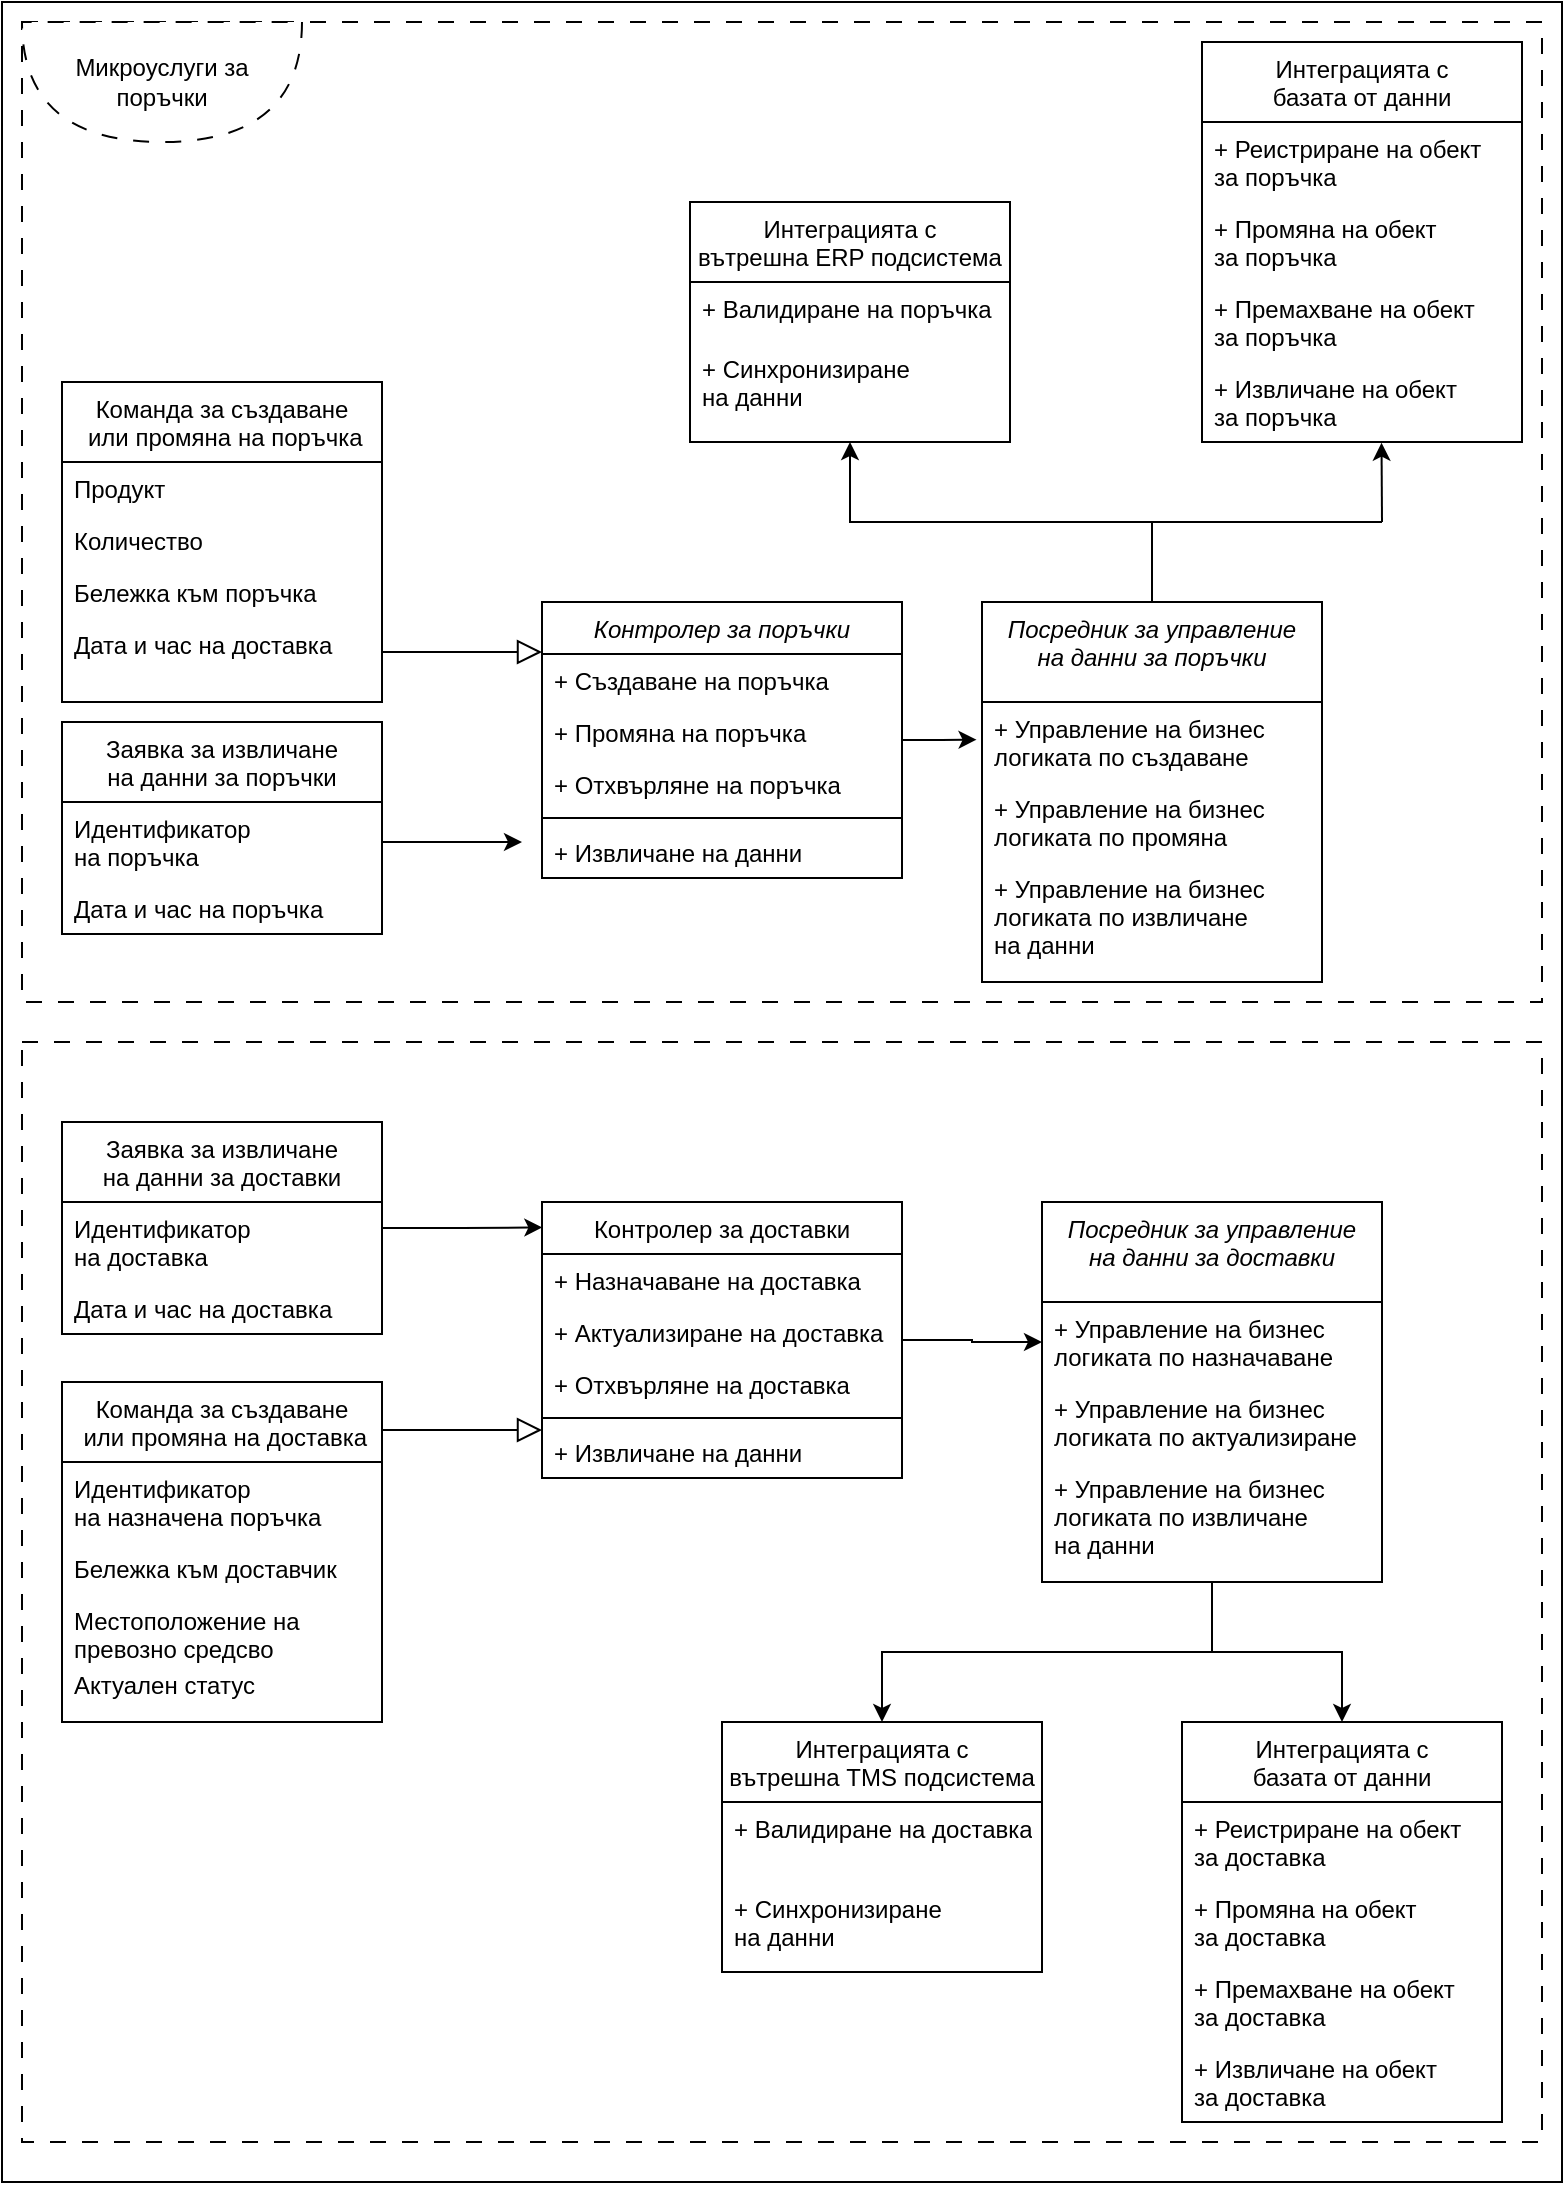 <mxfile version="26.0.9">
  <diagram id="C5RBs43oDa-KdzZeNtuy" name="Page-1">
    <mxGraphModel dx="1235" dy="1763" grid="1" gridSize="10" guides="1" tooltips="1" connect="1" arrows="1" fold="1" page="1" pageScale="1" pageWidth="827" pageHeight="1169" math="0" shadow="0">
      <root>
        <mxCell id="WIyWlLk6GJQsqaUBKTNV-0" />
        <mxCell id="WIyWlLk6GJQsqaUBKTNV-1" parent="WIyWlLk6GJQsqaUBKTNV-0" />
        <mxCell id="S2_QrUzKiXi8o2pbdPD4-12" value="" style="rounded=0;whiteSpace=wrap;html=1;" vertex="1" parent="WIyWlLk6GJQsqaUBKTNV-1">
          <mxGeometry y="-170" width="780" height="1090" as="geometry" />
        </mxCell>
        <mxCell id="S2_QrUzKiXi8o2pbdPD4-74" value="Контролер за поръчки" style="swimlane;fontStyle=2;align=center;verticalAlign=top;childLayout=stackLayout;horizontal=1;startSize=26;horizontalStack=0;resizeParent=1;resizeLast=0;collapsible=1;marginBottom=0;rounded=0;shadow=0;strokeWidth=1;" vertex="1" parent="WIyWlLk6GJQsqaUBKTNV-1">
          <mxGeometry x="270" y="130" width="180" height="138" as="geometry">
            <mxRectangle x="230" y="140" width="160" height="26" as="alternateBounds" />
          </mxGeometry>
        </mxCell>
        <mxCell id="S2_QrUzKiXi8o2pbdPD4-75" value="+ Създаване на поръчка" style="text;align=left;verticalAlign=top;spacingLeft=4;spacingRight=4;overflow=hidden;rotatable=0;points=[[0,0.5],[1,0.5]];portConstraint=eastwest;" vertex="1" parent="S2_QrUzKiXi8o2pbdPD4-74">
          <mxGeometry y="26" width="180" height="26" as="geometry" />
        </mxCell>
        <mxCell id="S2_QrUzKiXi8o2pbdPD4-76" value="+ Промяна на поръчка" style="text;align=left;verticalAlign=top;spacingLeft=4;spacingRight=4;overflow=hidden;rotatable=0;points=[[0,0.5],[1,0.5]];portConstraint=eastwest;rounded=0;shadow=0;html=0;" vertex="1" parent="S2_QrUzKiXi8o2pbdPD4-74">
          <mxGeometry y="52" width="180" height="26" as="geometry" />
        </mxCell>
        <mxCell id="S2_QrUzKiXi8o2pbdPD4-77" value="+ Отхвърляне на поръчка" style="text;align=left;verticalAlign=top;spacingLeft=4;spacingRight=4;overflow=hidden;rotatable=0;points=[[0,0.5],[1,0.5]];portConstraint=eastwest;rounded=0;shadow=0;html=0;" vertex="1" parent="S2_QrUzKiXi8o2pbdPD4-74">
          <mxGeometry y="78" width="180" height="26" as="geometry" />
        </mxCell>
        <mxCell id="S2_QrUzKiXi8o2pbdPD4-78" value="" style="line;html=1;strokeWidth=1;align=left;verticalAlign=middle;spacingTop=-1;spacingLeft=3;spacingRight=3;rotatable=0;labelPosition=right;points=[];portConstraint=eastwest;" vertex="1" parent="S2_QrUzKiXi8o2pbdPD4-74">
          <mxGeometry y="104" width="180" height="8" as="geometry" />
        </mxCell>
        <mxCell id="S2_QrUzKiXi8o2pbdPD4-79" value="+ Извличане на данни" style="text;align=left;verticalAlign=top;spacingLeft=4;spacingRight=4;overflow=hidden;rotatable=0;points=[[0,0.5],[1,0.5]];portConstraint=eastwest;" vertex="1" parent="S2_QrUzKiXi8o2pbdPD4-74">
          <mxGeometry y="112" width="180" height="26" as="geometry" />
        </mxCell>
        <mxCell id="S2_QrUzKiXi8o2pbdPD4-80" value="Команда за създаване&#xa; или промяна на поръчка" style="swimlane;fontStyle=0;align=center;verticalAlign=top;childLayout=stackLayout;horizontal=1;startSize=40;horizontalStack=0;resizeParent=1;resizeLast=0;collapsible=1;marginBottom=0;rounded=0;shadow=0;strokeWidth=1;" vertex="1" parent="WIyWlLk6GJQsqaUBKTNV-1">
          <mxGeometry x="30" y="20" width="160" height="160" as="geometry">
            <mxRectangle x="20" y="120" width="160" height="26" as="alternateBounds" />
          </mxGeometry>
        </mxCell>
        <mxCell id="S2_QrUzKiXi8o2pbdPD4-81" value="Продукт" style="text;align=left;verticalAlign=top;spacingLeft=4;spacingRight=4;overflow=hidden;rotatable=0;points=[[0,0.5],[1,0.5]];portConstraint=eastwest;" vertex="1" parent="S2_QrUzKiXi8o2pbdPD4-80">
          <mxGeometry y="40" width="160" height="26" as="geometry" />
        </mxCell>
        <mxCell id="S2_QrUzKiXi8o2pbdPD4-82" value="Количество" style="text;align=left;verticalAlign=top;spacingLeft=4;spacingRight=4;overflow=hidden;rotatable=0;points=[[0,0.5],[1,0.5]];portConstraint=eastwest;rounded=0;shadow=0;html=0;" vertex="1" parent="S2_QrUzKiXi8o2pbdPD4-80">
          <mxGeometry y="66" width="160" height="26" as="geometry" />
        </mxCell>
        <mxCell id="S2_QrUzKiXi8o2pbdPD4-83" value="Бележка към поръчка" style="text;align=left;verticalAlign=top;spacingLeft=4;spacingRight=4;overflow=hidden;rotatable=0;points=[[0,0.5],[1,0.5]];portConstraint=eastwest;rounded=0;shadow=0;html=0;" vertex="1" parent="S2_QrUzKiXi8o2pbdPD4-80">
          <mxGeometry y="92" width="160" height="26" as="geometry" />
        </mxCell>
        <mxCell id="S2_QrUzKiXi8o2pbdPD4-84" value="Дата и час на доставка" style="text;align=left;verticalAlign=top;spacingLeft=4;spacingRight=4;overflow=hidden;rotatable=0;points=[[0,0.5],[1,0.5]];portConstraint=eastwest;rounded=0;shadow=0;html=0;" vertex="1" parent="S2_QrUzKiXi8o2pbdPD4-80">
          <mxGeometry y="118" width="160" height="26" as="geometry" />
        </mxCell>
        <mxCell id="S2_QrUzKiXi8o2pbdPD4-85" value="" style="endArrow=block;endSize=10;endFill=0;shadow=0;strokeWidth=1;rounded=0;curved=0;edgeStyle=elbowEdgeStyle;elbow=vertical;" edge="1" parent="WIyWlLk6GJQsqaUBKTNV-1" source="S2_QrUzKiXi8o2pbdPD4-80" target="S2_QrUzKiXi8o2pbdPD4-74">
          <mxGeometry width="160" relative="1" as="geometry">
            <mxPoint x="210" y="213" as="sourcePoint" />
            <mxPoint x="210" y="213" as="targetPoint" />
          </mxGeometry>
        </mxCell>
        <mxCell id="S2_QrUzKiXi8o2pbdPD4-86" value="Интеграцията с &#xa;базата от данни" style="swimlane;fontStyle=0;align=center;verticalAlign=top;childLayout=stackLayout;horizontal=1;startSize=40;horizontalStack=0;resizeParent=1;resizeLast=0;collapsible=1;marginBottom=0;rounded=0;shadow=0;strokeWidth=1;" vertex="1" parent="WIyWlLk6GJQsqaUBKTNV-1">
          <mxGeometry x="600" y="-150" width="160" height="200" as="geometry">
            <mxRectangle x="550" y="140" width="160" height="26" as="alternateBounds" />
          </mxGeometry>
        </mxCell>
        <mxCell id="S2_QrUzKiXi8o2pbdPD4-87" value="+ Реистриране на обект&#xa;за поръчка" style="text;align=left;verticalAlign=top;spacingLeft=4;spacingRight=4;overflow=hidden;rotatable=0;points=[[0,0.5],[1,0.5]];portConstraint=eastwest;" vertex="1" parent="S2_QrUzKiXi8o2pbdPD4-86">
          <mxGeometry y="40" width="160" height="40" as="geometry" />
        </mxCell>
        <mxCell id="S2_QrUzKiXi8o2pbdPD4-88" value="+ Промяна на обект&#xa;за поръчка" style="text;align=left;verticalAlign=top;spacingLeft=4;spacingRight=4;overflow=hidden;rotatable=0;points=[[0,0.5],[1,0.5]];portConstraint=eastwest;rounded=0;shadow=0;html=0;" vertex="1" parent="S2_QrUzKiXi8o2pbdPD4-86">
          <mxGeometry y="80" width="160" height="40" as="geometry" />
        </mxCell>
        <mxCell id="S2_QrUzKiXi8o2pbdPD4-89" value="+ Премахване на обект&#xa;за поръчка" style="text;align=left;verticalAlign=top;spacingLeft=4;spacingRight=4;overflow=hidden;rotatable=0;points=[[0,0.5],[1,0.5]];portConstraint=eastwest;rounded=0;shadow=0;html=0;" vertex="1" parent="S2_QrUzKiXi8o2pbdPD4-86">
          <mxGeometry y="120" width="160" height="40" as="geometry" />
        </mxCell>
        <mxCell id="S2_QrUzKiXi8o2pbdPD4-90" value="+ Извличане на обект&#xa;за поръчка" style="text;align=left;verticalAlign=top;spacingLeft=4;spacingRight=4;overflow=hidden;rotatable=0;points=[[0,0.5],[1,0.5]];portConstraint=eastwest;rounded=0;shadow=0;html=0;" vertex="1" parent="S2_QrUzKiXi8o2pbdPD4-86">
          <mxGeometry y="160" width="160" height="40" as="geometry" />
        </mxCell>
        <mxCell id="S2_QrUzKiXi8o2pbdPD4-91" value="Интеграцията с &#xa;вътрешна ERP подсистема" style="swimlane;fontStyle=0;align=center;verticalAlign=top;childLayout=stackLayout;horizontal=1;startSize=40;horizontalStack=0;resizeParent=1;resizeLast=0;collapsible=1;marginBottom=0;rounded=0;shadow=0;strokeWidth=1;" vertex="1" parent="WIyWlLk6GJQsqaUBKTNV-1">
          <mxGeometry x="344" y="-70" width="160" height="120" as="geometry">
            <mxRectangle x="550" y="140" width="160" height="26" as="alternateBounds" />
          </mxGeometry>
        </mxCell>
        <mxCell id="S2_QrUzKiXi8o2pbdPD4-92" value="+ Валидиране на поръчка" style="text;align=left;verticalAlign=top;spacingLeft=4;spacingRight=4;overflow=hidden;rotatable=0;points=[[0,0.5],[1,0.5]];portConstraint=eastwest;" vertex="1" parent="S2_QrUzKiXi8o2pbdPD4-91">
          <mxGeometry y="40" width="160" height="30" as="geometry" />
        </mxCell>
        <mxCell id="S2_QrUzKiXi8o2pbdPD4-93" value="+ Синхронизиране&#xa;на данни" style="text;align=left;verticalAlign=top;spacingLeft=4;spacingRight=4;overflow=hidden;rotatable=0;points=[[0,0.5],[1,0.5]];portConstraint=eastwest;rounded=0;shadow=0;html=0;" vertex="1" parent="S2_QrUzKiXi8o2pbdPD4-91">
          <mxGeometry y="70" width="160" height="40" as="geometry" />
        </mxCell>
        <mxCell id="S2_QrUzKiXi8o2pbdPD4-94" style="edgeStyle=orthogonalEdgeStyle;rounded=0;orthogonalLoop=1;jettySize=auto;html=1;entryX=0.5;entryY=1;entryDx=0;entryDy=0;" edge="1" parent="WIyWlLk6GJQsqaUBKTNV-1" source="S2_QrUzKiXi8o2pbdPD4-95" target="S2_QrUzKiXi8o2pbdPD4-91">
          <mxGeometry relative="1" as="geometry" />
        </mxCell>
        <mxCell id="S2_QrUzKiXi8o2pbdPD4-95" value="Посредник за управление &#xa;на данни за поръчки" style="swimlane;fontStyle=2;align=center;verticalAlign=top;childLayout=stackLayout;horizontal=1;startSize=50;horizontalStack=0;resizeParent=1;resizeLast=0;collapsible=1;marginBottom=0;rounded=0;shadow=0;strokeWidth=1;" vertex="1" parent="WIyWlLk6GJQsqaUBKTNV-1">
          <mxGeometry x="490" y="130" width="170" height="190" as="geometry">
            <mxRectangle x="230" y="140" width="160" height="26" as="alternateBounds" />
          </mxGeometry>
        </mxCell>
        <mxCell id="S2_QrUzKiXi8o2pbdPD4-96" value="+ Управление на бизнес &#xa;логиката по създаване" style="text;align=left;verticalAlign=top;spacingLeft=4;spacingRight=4;overflow=hidden;rotatable=0;points=[[0,0.5],[1,0.5]];portConstraint=eastwest;" vertex="1" parent="S2_QrUzKiXi8o2pbdPD4-95">
          <mxGeometry y="50" width="170" height="40" as="geometry" />
        </mxCell>
        <mxCell id="S2_QrUzKiXi8o2pbdPD4-97" value="+ Управление на бизнес &#xa;логиката по промяна" style="text;align=left;verticalAlign=top;spacingLeft=4;spacingRight=4;overflow=hidden;rotatable=0;points=[[0,0.5],[1,0.5]];portConstraint=eastwest;" vertex="1" parent="S2_QrUzKiXi8o2pbdPD4-95">
          <mxGeometry y="90" width="170" height="40" as="geometry" />
        </mxCell>
        <mxCell id="S2_QrUzKiXi8o2pbdPD4-98" value="+ Управление на бизнес &#xa;логиката по извличане &#xa;на данни" style="text;align=left;verticalAlign=top;spacingLeft=4;spacingRight=4;overflow=hidden;rotatable=0;points=[[0,0.5],[1,0.5]];portConstraint=eastwest;" vertex="1" parent="S2_QrUzKiXi8o2pbdPD4-95">
          <mxGeometry y="130" width="170" height="50" as="geometry" />
        </mxCell>
        <mxCell id="S2_QrUzKiXi8o2pbdPD4-99" value="" style="endArrow=classic;html=1;rounded=0;entryX=0.561;entryY=1.009;entryDx=0;entryDy=0;entryPerimeter=0;" edge="1" parent="WIyWlLk6GJQsqaUBKTNV-1" target="S2_QrUzKiXi8o2pbdPD4-90">
          <mxGeometry width="50" height="50" relative="1" as="geometry">
            <mxPoint x="690" y="90" as="sourcePoint" />
            <mxPoint x="510" y="60" as="targetPoint" />
          </mxGeometry>
        </mxCell>
        <mxCell id="S2_QrUzKiXi8o2pbdPD4-100" value="" style="endArrow=none;html=1;rounded=0;" edge="1" parent="WIyWlLk6GJQsqaUBKTNV-1">
          <mxGeometry width="50" height="50" relative="1" as="geometry">
            <mxPoint x="570" y="90" as="sourcePoint" />
            <mxPoint x="690" y="90" as="targetPoint" />
          </mxGeometry>
        </mxCell>
        <mxCell id="S2_QrUzKiXi8o2pbdPD4-101" style="edgeStyle=orthogonalEdgeStyle;rounded=0;orthogonalLoop=1;jettySize=auto;html=1;entryX=-0.017;entryY=0.471;entryDx=0;entryDy=0;entryPerimeter=0;" edge="1" parent="WIyWlLk6GJQsqaUBKTNV-1" source="S2_QrUzKiXi8o2pbdPD4-74">
          <mxGeometry relative="1" as="geometry">
            <mxPoint x="487.28" y="198.84" as="targetPoint" />
          </mxGeometry>
        </mxCell>
        <mxCell id="S2_QrUzKiXi8o2pbdPD4-141" style="edgeStyle=orthogonalEdgeStyle;rounded=0;orthogonalLoop=1;jettySize=auto;html=1;entryX=0;entryY=0.5;entryDx=0;entryDy=0;" edge="1" parent="WIyWlLk6GJQsqaUBKTNV-1" source="S2_QrUzKiXi8o2pbdPD4-103" target="S2_QrUzKiXi8o2pbdPD4-124">
          <mxGeometry relative="1" as="geometry" />
        </mxCell>
        <mxCell id="S2_QrUzKiXi8o2pbdPD4-103" value="Контролер за доставки" style="swimlane;fontStyle=0;align=center;verticalAlign=top;childLayout=stackLayout;horizontal=1;startSize=26;horizontalStack=0;resizeParent=1;resizeLast=0;collapsible=1;marginBottom=0;rounded=0;shadow=0;strokeWidth=1;" vertex="1" parent="WIyWlLk6GJQsqaUBKTNV-1">
          <mxGeometry x="270" y="430" width="180" height="138" as="geometry">
            <mxRectangle x="230" y="140" width="160" height="26" as="alternateBounds" />
          </mxGeometry>
        </mxCell>
        <mxCell id="S2_QrUzKiXi8o2pbdPD4-104" value="+ Назначаване на доставка" style="text;align=left;verticalAlign=top;spacingLeft=4;spacingRight=4;overflow=hidden;rotatable=0;points=[[0,0.5],[1,0.5]];portConstraint=eastwest;" vertex="1" parent="S2_QrUzKiXi8o2pbdPD4-103">
          <mxGeometry y="26" width="180" height="26" as="geometry" />
        </mxCell>
        <mxCell id="S2_QrUzKiXi8o2pbdPD4-105" value="+ Актуализиране на доставка" style="text;align=left;verticalAlign=top;spacingLeft=4;spacingRight=4;overflow=hidden;rotatable=0;points=[[0,0.5],[1,0.5]];portConstraint=eastwest;rounded=0;shadow=0;html=0;" vertex="1" parent="S2_QrUzKiXi8o2pbdPD4-103">
          <mxGeometry y="52" width="180" height="26" as="geometry" />
        </mxCell>
        <mxCell id="S2_QrUzKiXi8o2pbdPD4-106" value="+ Отхвърляне на доставка" style="text;align=left;verticalAlign=top;spacingLeft=4;spacingRight=4;overflow=hidden;rotatable=0;points=[[0,0.5],[1,0.5]];portConstraint=eastwest;rounded=0;shadow=0;html=0;" vertex="1" parent="S2_QrUzKiXi8o2pbdPD4-103">
          <mxGeometry y="78" width="180" height="26" as="geometry" />
        </mxCell>
        <mxCell id="S2_QrUzKiXi8o2pbdPD4-107" value="" style="line;html=1;strokeWidth=1;align=left;verticalAlign=middle;spacingTop=-1;spacingLeft=3;spacingRight=3;rotatable=0;labelPosition=right;points=[];portConstraint=eastwest;" vertex="1" parent="S2_QrUzKiXi8o2pbdPD4-103">
          <mxGeometry y="104" width="180" height="8" as="geometry" />
        </mxCell>
        <mxCell id="S2_QrUzKiXi8o2pbdPD4-108" value="+ Извличане на данни" style="text;align=left;verticalAlign=top;spacingLeft=4;spacingRight=4;overflow=hidden;rotatable=0;points=[[0,0.5],[1,0.5]];portConstraint=eastwest;" vertex="1" parent="S2_QrUzKiXi8o2pbdPD4-103">
          <mxGeometry y="112" width="180" height="26" as="geometry" />
        </mxCell>
        <mxCell id="S2_QrUzKiXi8o2pbdPD4-109" value="Команда за създаване&#xa; или промяна на доставка" style="swimlane;fontStyle=0;align=center;verticalAlign=top;childLayout=stackLayout;horizontal=1;startSize=40;horizontalStack=0;resizeParent=1;resizeLast=0;collapsible=1;marginBottom=0;rounded=0;shadow=0;strokeWidth=1;" vertex="1" parent="WIyWlLk6GJQsqaUBKTNV-1">
          <mxGeometry x="30" y="520" width="160" height="170" as="geometry">
            <mxRectangle x="20" y="120" width="160" height="26" as="alternateBounds" />
          </mxGeometry>
        </mxCell>
        <mxCell id="S2_QrUzKiXi8o2pbdPD4-110" value="Идентификатор&#xa;на назначена поръчка" style="text;align=left;verticalAlign=top;spacingLeft=4;spacingRight=4;overflow=hidden;rotatable=0;points=[[0,0.5],[1,0.5]];portConstraint=eastwest;" vertex="1" parent="S2_QrUzKiXi8o2pbdPD4-109">
          <mxGeometry y="40" width="160" height="40" as="geometry" />
        </mxCell>
        <mxCell id="S2_QrUzKiXi8o2pbdPD4-111" value="Бележка към доставчик" style="text;align=left;verticalAlign=top;spacingLeft=4;spacingRight=4;overflow=hidden;rotatable=0;points=[[0,0.5],[1,0.5]];portConstraint=eastwest;rounded=0;shadow=0;html=0;" vertex="1" parent="S2_QrUzKiXi8o2pbdPD4-109">
          <mxGeometry y="80" width="160" height="26" as="geometry" />
        </mxCell>
        <mxCell id="S2_QrUzKiXi8o2pbdPD4-112" value="Местоположение на &#xa;превозно средсво" style="text;align=left;verticalAlign=top;spacingLeft=4;spacingRight=4;overflow=hidden;rotatable=0;points=[[0,0.5],[1,0.5]];portConstraint=eastwest;rounded=0;shadow=0;html=0;" vertex="1" parent="S2_QrUzKiXi8o2pbdPD4-109">
          <mxGeometry y="106" width="160" height="32" as="geometry" />
        </mxCell>
        <mxCell id="S2_QrUzKiXi8o2pbdPD4-113" value="Актуален статус" style="text;align=left;verticalAlign=top;spacingLeft=4;spacingRight=4;overflow=hidden;rotatable=0;points=[[0,0.5],[1,0.5]];portConstraint=eastwest;rounded=0;shadow=0;html=0;" vertex="1" parent="S2_QrUzKiXi8o2pbdPD4-109">
          <mxGeometry y="138" width="160" height="26" as="geometry" />
        </mxCell>
        <mxCell id="S2_QrUzKiXi8o2pbdPD4-114" value="" style="endArrow=block;endSize=10;endFill=0;shadow=0;strokeWidth=1;rounded=0;curved=0;edgeStyle=elbowEdgeStyle;elbow=vertical;" edge="1" parent="WIyWlLk6GJQsqaUBKTNV-1" source="S2_QrUzKiXi8o2pbdPD4-109" target="S2_QrUzKiXi8o2pbdPD4-103">
          <mxGeometry width="160" relative="1" as="geometry">
            <mxPoint x="220" y="743" as="sourcePoint" />
            <mxPoint x="220" y="743" as="targetPoint" />
          </mxGeometry>
        </mxCell>
        <mxCell id="S2_QrUzKiXi8o2pbdPD4-115" value="Интеграцията с &#xa;базата от данни" style="swimlane;fontStyle=0;align=center;verticalAlign=top;childLayout=stackLayout;horizontal=1;startSize=40;horizontalStack=0;resizeParent=1;resizeLast=0;collapsible=1;marginBottom=0;rounded=0;shadow=0;strokeWidth=1;" vertex="1" parent="WIyWlLk6GJQsqaUBKTNV-1">
          <mxGeometry x="590" y="690" width="160" height="200" as="geometry">
            <mxRectangle x="550" y="140" width="160" height="26" as="alternateBounds" />
          </mxGeometry>
        </mxCell>
        <mxCell id="S2_QrUzKiXi8o2pbdPD4-116" value="+ Реистриране на обект&#xa;за доставка" style="text;align=left;verticalAlign=top;spacingLeft=4;spacingRight=4;overflow=hidden;rotatable=0;points=[[0,0.5],[1,0.5]];portConstraint=eastwest;" vertex="1" parent="S2_QrUzKiXi8o2pbdPD4-115">
          <mxGeometry y="40" width="160" height="40" as="geometry" />
        </mxCell>
        <mxCell id="S2_QrUzKiXi8o2pbdPD4-117" value="+ Промяна на обект&#xa;за доставка" style="text;align=left;verticalAlign=top;spacingLeft=4;spacingRight=4;overflow=hidden;rotatable=0;points=[[0,0.5],[1,0.5]];portConstraint=eastwest;rounded=0;shadow=0;html=0;" vertex="1" parent="S2_QrUzKiXi8o2pbdPD4-115">
          <mxGeometry y="80" width="160" height="40" as="geometry" />
        </mxCell>
        <mxCell id="S2_QrUzKiXi8o2pbdPD4-118" value="+ Премахване на обект&#xa;за доставка" style="text;align=left;verticalAlign=top;spacingLeft=4;spacingRight=4;overflow=hidden;rotatable=0;points=[[0,0.5],[1,0.5]];portConstraint=eastwest;rounded=0;shadow=0;html=0;" vertex="1" parent="S2_QrUzKiXi8o2pbdPD4-115">
          <mxGeometry y="120" width="160" height="40" as="geometry" />
        </mxCell>
        <mxCell id="S2_QrUzKiXi8o2pbdPD4-119" value="+ Извличане на обект&#xa;за доставка" style="text;align=left;verticalAlign=top;spacingLeft=4;spacingRight=4;overflow=hidden;rotatable=0;points=[[0,0.5],[1,0.5]];portConstraint=eastwest;rounded=0;shadow=0;html=0;" vertex="1" parent="S2_QrUzKiXi8o2pbdPD4-115">
          <mxGeometry y="160" width="160" height="40" as="geometry" />
        </mxCell>
        <mxCell id="S2_QrUzKiXi8o2pbdPD4-120" value="Интеграцията с &#xa;вътрешна TMS подсистема" style="swimlane;fontStyle=0;align=center;verticalAlign=top;childLayout=stackLayout;horizontal=1;startSize=40;horizontalStack=0;resizeParent=1;resizeLast=0;collapsible=1;marginBottom=0;rounded=0;shadow=0;strokeWidth=1;" vertex="1" parent="WIyWlLk6GJQsqaUBKTNV-1">
          <mxGeometry x="360" y="690" width="160" height="125" as="geometry">
            <mxRectangle x="550" y="140" width="160" height="26" as="alternateBounds" />
          </mxGeometry>
        </mxCell>
        <mxCell id="S2_QrUzKiXi8o2pbdPD4-121" value="+ Валидиране на доставка" style="text;align=left;verticalAlign=top;spacingLeft=4;spacingRight=4;overflow=hidden;rotatable=0;points=[[0,0.5],[1,0.5]];portConstraint=eastwest;" vertex="1" parent="S2_QrUzKiXi8o2pbdPD4-120">
          <mxGeometry y="40" width="160" height="40" as="geometry" />
        </mxCell>
        <mxCell id="S2_QrUzKiXi8o2pbdPD4-122" value="+ Синхронизиране&#xa;на данни" style="text;align=left;verticalAlign=top;spacingLeft=4;spacingRight=4;overflow=hidden;rotatable=0;points=[[0,0.5],[1,0.5]];portConstraint=eastwest;rounded=0;shadow=0;html=0;" vertex="1" parent="S2_QrUzKiXi8o2pbdPD4-120">
          <mxGeometry y="80" width="160" height="40" as="geometry" />
        </mxCell>
        <mxCell id="S2_QrUzKiXi8o2pbdPD4-139" style="edgeStyle=orthogonalEdgeStyle;rounded=0;orthogonalLoop=1;jettySize=auto;html=1;entryX=0.5;entryY=0;entryDx=0;entryDy=0;" edge="1" parent="WIyWlLk6GJQsqaUBKTNV-1" source="S2_QrUzKiXi8o2pbdPD4-123" target="S2_QrUzKiXi8o2pbdPD4-115">
          <mxGeometry relative="1" as="geometry" />
        </mxCell>
        <mxCell id="S2_QrUzKiXi8o2pbdPD4-146" style="edgeStyle=orthogonalEdgeStyle;rounded=0;orthogonalLoop=1;jettySize=auto;html=1;entryX=0.5;entryY=0;entryDx=0;entryDy=0;" edge="1" parent="WIyWlLk6GJQsqaUBKTNV-1" source="S2_QrUzKiXi8o2pbdPD4-123" target="S2_QrUzKiXi8o2pbdPD4-120">
          <mxGeometry relative="1" as="geometry" />
        </mxCell>
        <mxCell id="S2_QrUzKiXi8o2pbdPD4-123" value="Посредник за управление &#xa;на данни за доставки" style="swimlane;fontStyle=2;align=center;verticalAlign=top;childLayout=stackLayout;horizontal=1;startSize=50;horizontalStack=0;resizeParent=1;resizeLast=0;collapsible=1;marginBottom=0;rounded=0;shadow=0;strokeWidth=1;" vertex="1" parent="WIyWlLk6GJQsqaUBKTNV-1">
          <mxGeometry x="520" y="430" width="170" height="190" as="geometry">
            <mxRectangle x="230" y="140" width="160" height="26" as="alternateBounds" />
          </mxGeometry>
        </mxCell>
        <mxCell id="S2_QrUzKiXi8o2pbdPD4-124" value="+ Управление на бизнес &#xa;логиката по назначаване " style="text;align=left;verticalAlign=top;spacingLeft=4;spacingRight=4;overflow=hidden;rotatable=0;points=[[0,0.5],[1,0.5]];portConstraint=eastwest;" vertex="1" parent="S2_QrUzKiXi8o2pbdPD4-123">
          <mxGeometry y="50" width="170" height="40" as="geometry" />
        </mxCell>
        <mxCell id="S2_QrUzKiXi8o2pbdPD4-125" value="+ Управление на бизнес &#xa;логиката по актуализиране " style="text;align=left;verticalAlign=top;spacingLeft=4;spacingRight=4;overflow=hidden;rotatable=0;points=[[0,0.5],[1,0.5]];portConstraint=eastwest;" vertex="1" parent="S2_QrUzKiXi8o2pbdPD4-123">
          <mxGeometry y="90" width="170" height="40" as="geometry" />
        </mxCell>
        <mxCell id="S2_QrUzKiXi8o2pbdPD4-126" value="+ Управление на бизнес &#xa;логиката по извличане &#xa;на данни" style="text;align=left;verticalAlign=top;spacingLeft=4;spacingRight=4;overflow=hidden;rotatable=0;points=[[0,0.5],[1,0.5]];portConstraint=eastwest;" vertex="1" parent="S2_QrUzKiXi8o2pbdPD4-123">
          <mxGeometry y="130" width="170" height="50" as="geometry" />
        </mxCell>
        <mxCell id="S2_QrUzKiXi8o2pbdPD4-127" value="Заявка за извличане&#xa;на данни за поръчки" style="swimlane;fontStyle=0;align=center;verticalAlign=top;childLayout=stackLayout;horizontal=1;startSize=40;horizontalStack=0;resizeParent=1;resizeLast=0;collapsible=1;marginBottom=0;rounded=0;shadow=0;strokeWidth=1;" vertex="1" parent="WIyWlLk6GJQsqaUBKTNV-1">
          <mxGeometry x="30" y="190" width="160" height="106" as="geometry">
            <mxRectangle x="20" y="120" width="160" height="26" as="alternateBounds" />
          </mxGeometry>
        </mxCell>
        <mxCell id="S2_QrUzKiXi8o2pbdPD4-128" style="edgeStyle=orthogonalEdgeStyle;rounded=0;orthogonalLoop=1;jettySize=auto;html=1;" edge="1" parent="S2_QrUzKiXi8o2pbdPD4-127" source="S2_QrUzKiXi8o2pbdPD4-129">
          <mxGeometry relative="1" as="geometry">
            <mxPoint x="230" y="60" as="targetPoint" />
          </mxGeometry>
        </mxCell>
        <mxCell id="S2_QrUzKiXi8o2pbdPD4-129" value="Идентификатор &#xa;на поръчка" style="text;align=left;verticalAlign=top;spacingLeft=4;spacingRight=4;overflow=hidden;rotatable=0;points=[[0,0.5],[1,0.5]];portConstraint=eastwest;" vertex="1" parent="S2_QrUzKiXi8o2pbdPD4-127">
          <mxGeometry y="40" width="160" height="40" as="geometry" />
        </mxCell>
        <mxCell id="S2_QrUzKiXi8o2pbdPD4-130" value="Дата и час на поръчка" style="text;align=left;verticalAlign=top;spacingLeft=4;spacingRight=4;overflow=hidden;rotatable=0;points=[[0,0.5],[1,0.5]];portConstraint=eastwest;rounded=0;shadow=0;html=0;" vertex="1" parent="S2_QrUzKiXi8o2pbdPD4-127">
          <mxGeometry y="80" width="160" height="26" as="geometry" />
        </mxCell>
        <mxCell id="S2_QrUzKiXi8o2pbdPD4-131" value="Заявка за извличане&#xa;на данни за доставки" style="swimlane;fontStyle=0;align=center;verticalAlign=top;childLayout=stackLayout;horizontal=1;startSize=40;horizontalStack=0;resizeParent=1;resizeLast=0;collapsible=1;marginBottom=0;rounded=0;shadow=0;strokeWidth=1;" vertex="1" parent="WIyWlLk6GJQsqaUBKTNV-1">
          <mxGeometry x="30" y="390" width="160" height="106" as="geometry">
            <mxRectangle x="20" y="120" width="160" height="26" as="alternateBounds" />
          </mxGeometry>
        </mxCell>
        <mxCell id="S2_QrUzKiXi8o2pbdPD4-132" value="Идентификатор &#xa;на доставка" style="text;align=left;verticalAlign=top;spacingLeft=4;spacingRight=4;overflow=hidden;rotatable=0;points=[[0,0.5],[1,0.5]];portConstraint=eastwest;" vertex="1" parent="S2_QrUzKiXi8o2pbdPD4-131">
          <mxGeometry y="40" width="160" height="40" as="geometry" />
        </mxCell>
        <mxCell id="S2_QrUzKiXi8o2pbdPD4-133" value="Дата и час на доставка" style="text;align=left;verticalAlign=top;spacingLeft=4;spacingRight=4;overflow=hidden;rotatable=0;points=[[0,0.5],[1,0.5]];portConstraint=eastwest;rounded=0;shadow=0;html=0;" vertex="1" parent="S2_QrUzKiXi8o2pbdPD4-131">
          <mxGeometry y="80" width="160" height="26" as="geometry" />
        </mxCell>
        <mxCell id="S2_QrUzKiXi8o2pbdPD4-140" style="edgeStyle=orthogonalEdgeStyle;rounded=0;orthogonalLoop=1;jettySize=auto;html=1;entryX=0.001;entryY=0.092;entryDx=0;entryDy=0;entryPerimeter=0;" edge="1" parent="WIyWlLk6GJQsqaUBKTNV-1" source="S2_QrUzKiXi8o2pbdPD4-131" target="S2_QrUzKiXi8o2pbdPD4-103">
          <mxGeometry relative="1" as="geometry" />
        </mxCell>
        <mxCell id="S2_QrUzKiXi8o2pbdPD4-147" value="" style="rounded=0;whiteSpace=wrap;html=1;dashed=1;dashPattern=8 8;fillColor=none;" vertex="1" parent="WIyWlLk6GJQsqaUBKTNV-1">
          <mxGeometry x="10" y="-160" width="760" height="490" as="geometry" />
        </mxCell>
        <mxCell id="S2_QrUzKiXi8o2pbdPD4-150" value="" style="rounded=0;whiteSpace=wrap;html=1;dashed=1;dashPattern=8 8;fillColor=none;" vertex="1" parent="WIyWlLk6GJQsqaUBKTNV-1">
          <mxGeometry x="10" y="350" width="760" height="550" as="geometry" />
        </mxCell>
        <mxCell id="S2_QrUzKiXi8o2pbdPD4-153" value="Микроуслуги за&lt;br&gt;поръчки" style="shape=or;whiteSpace=wrap;html=1;direction=south;dashed=1;dashPattern=8 8;" vertex="1" parent="WIyWlLk6GJQsqaUBKTNV-1">
          <mxGeometry x="10" y="-160" width="140" height="60" as="geometry" />
        </mxCell>
      </root>
    </mxGraphModel>
  </diagram>
</mxfile>
